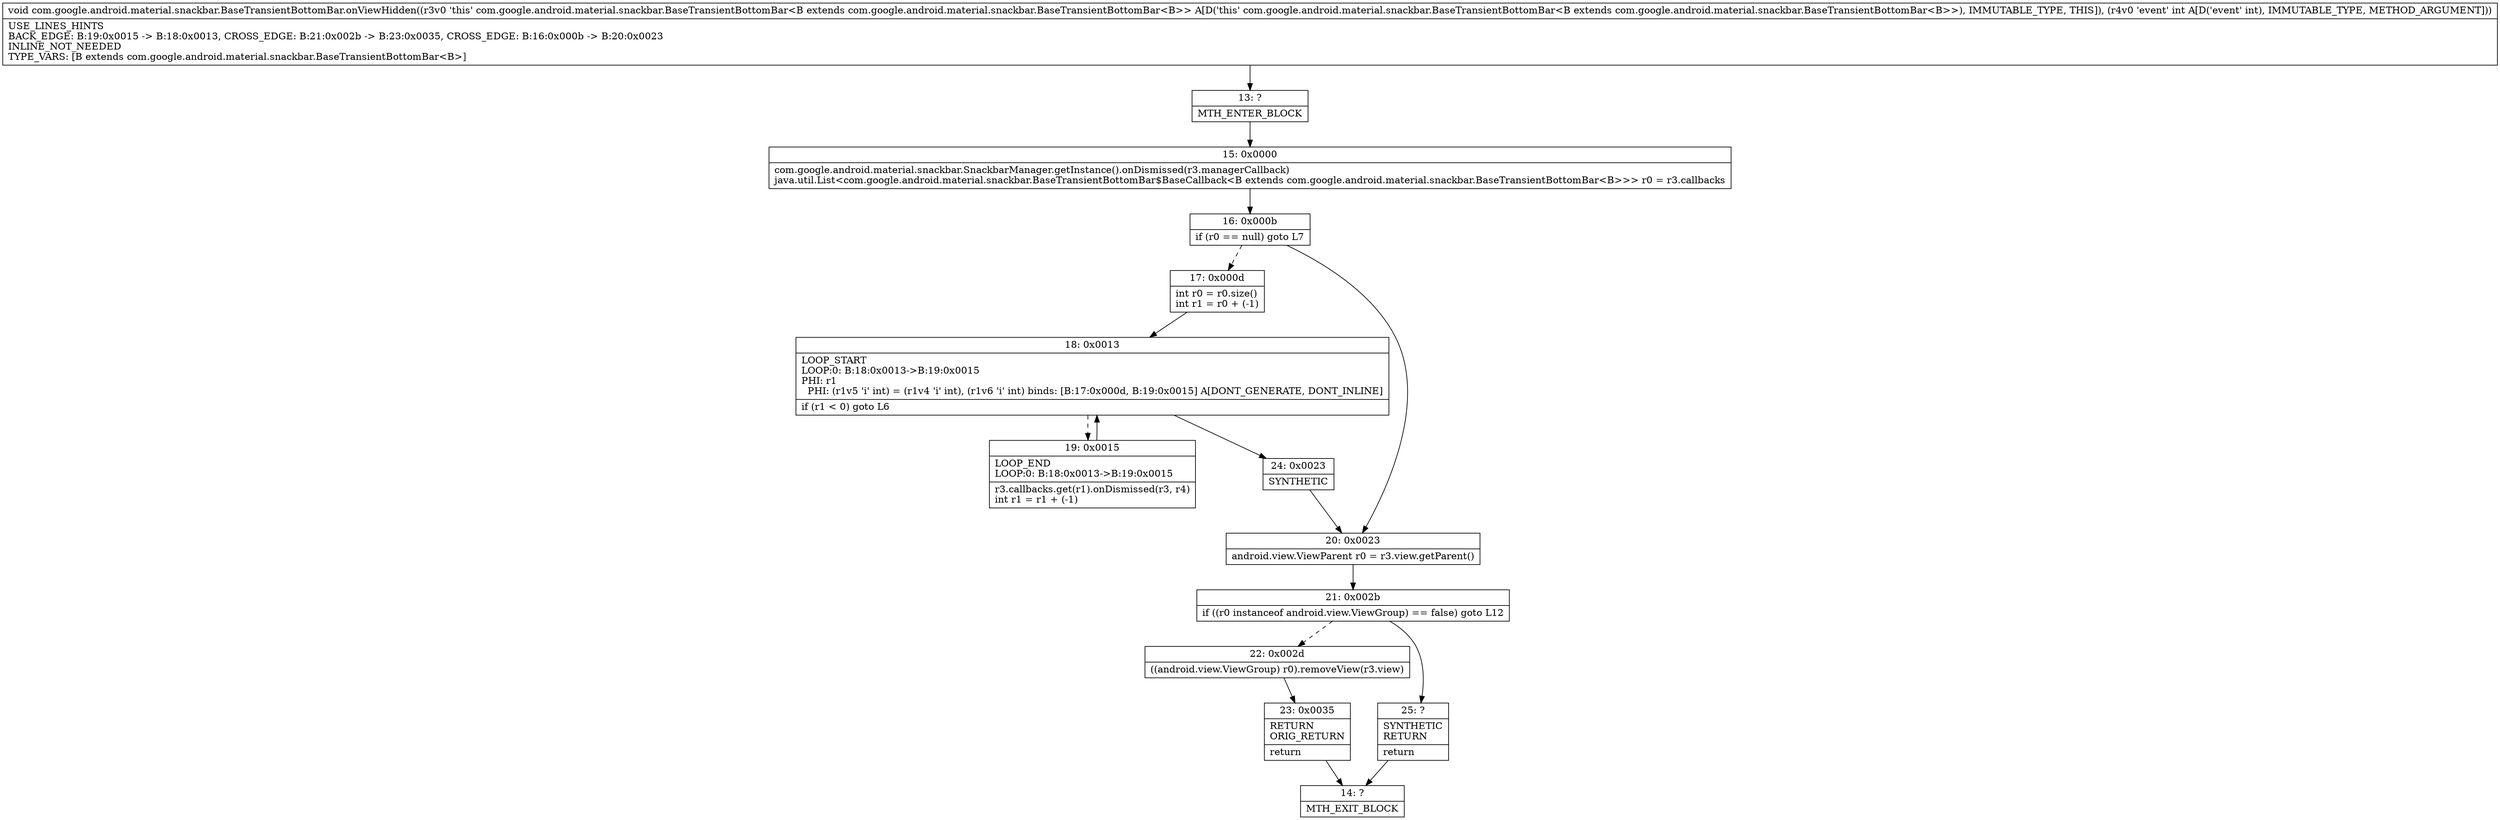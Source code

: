 digraph "CFG forcom.google.android.material.snackbar.BaseTransientBottomBar.onViewHidden(I)V" {
Node_13 [shape=record,label="{13\:\ ?|MTH_ENTER_BLOCK\l}"];
Node_15 [shape=record,label="{15\:\ 0x0000|com.google.android.material.snackbar.SnackbarManager.getInstance().onDismissed(r3.managerCallback)\ljava.util.List\<com.google.android.material.snackbar.BaseTransientBottomBar$BaseCallback\<B extends com.google.android.material.snackbar.BaseTransientBottomBar\<B\>\>\> r0 = r3.callbacks\l}"];
Node_16 [shape=record,label="{16\:\ 0x000b|if (r0 == null) goto L7\l}"];
Node_17 [shape=record,label="{17\:\ 0x000d|int r0 = r0.size()\lint r1 = r0 + (\-1)\l}"];
Node_18 [shape=record,label="{18\:\ 0x0013|LOOP_START\lLOOP:0: B:18:0x0013\-\>B:19:0x0015\lPHI: r1 \l  PHI: (r1v5 'i' int) = (r1v4 'i' int), (r1v6 'i' int) binds: [B:17:0x000d, B:19:0x0015] A[DONT_GENERATE, DONT_INLINE]\l|if (r1 \< 0) goto L6\l}"];
Node_19 [shape=record,label="{19\:\ 0x0015|LOOP_END\lLOOP:0: B:18:0x0013\-\>B:19:0x0015\l|r3.callbacks.get(r1).onDismissed(r3, r4)\lint r1 = r1 + (\-1)\l}"];
Node_24 [shape=record,label="{24\:\ 0x0023|SYNTHETIC\l}"];
Node_20 [shape=record,label="{20\:\ 0x0023|android.view.ViewParent r0 = r3.view.getParent()\l}"];
Node_21 [shape=record,label="{21\:\ 0x002b|if ((r0 instanceof android.view.ViewGroup) == false) goto L12\l}"];
Node_22 [shape=record,label="{22\:\ 0x002d|((android.view.ViewGroup) r0).removeView(r3.view)\l}"];
Node_23 [shape=record,label="{23\:\ 0x0035|RETURN\lORIG_RETURN\l|return\l}"];
Node_14 [shape=record,label="{14\:\ ?|MTH_EXIT_BLOCK\l}"];
Node_25 [shape=record,label="{25\:\ ?|SYNTHETIC\lRETURN\l|return\l}"];
MethodNode[shape=record,label="{void com.google.android.material.snackbar.BaseTransientBottomBar.onViewHidden((r3v0 'this' com.google.android.material.snackbar.BaseTransientBottomBar\<B extends com.google.android.material.snackbar.BaseTransientBottomBar\<B\>\> A[D('this' com.google.android.material.snackbar.BaseTransientBottomBar\<B extends com.google.android.material.snackbar.BaseTransientBottomBar\<B\>\>), IMMUTABLE_TYPE, THIS]), (r4v0 'event' int A[D('event' int), IMMUTABLE_TYPE, METHOD_ARGUMENT]))  | USE_LINES_HINTS\lBACK_EDGE: B:19:0x0015 \-\> B:18:0x0013, CROSS_EDGE: B:21:0x002b \-\> B:23:0x0035, CROSS_EDGE: B:16:0x000b \-\> B:20:0x0023\lINLINE_NOT_NEEDED\lTYPE_VARS: [B extends com.google.android.material.snackbar.BaseTransientBottomBar\<B\>]\l}"];
MethodNode -> Node_13;Node_13 -> Node_15;
Node_15 -> Node_16;
Node_16 -> Node_17[style=dashed];
Node_16 -> Node_20;
Node_17 -> Node_18;
Node_18 -> Node_19[style=dashed];
Node_18 -> Node_24;
Node_19 -> Node_18;
Node_24 -> Node_20;
Node_20 -> Node_21;
Node_21 -> Node_22[style=dashed];
Node_21 -> Node_25;
Node_22 -> Node_23;
Node_23 -> Node_14;
Node_25 -> Node_14;
}

